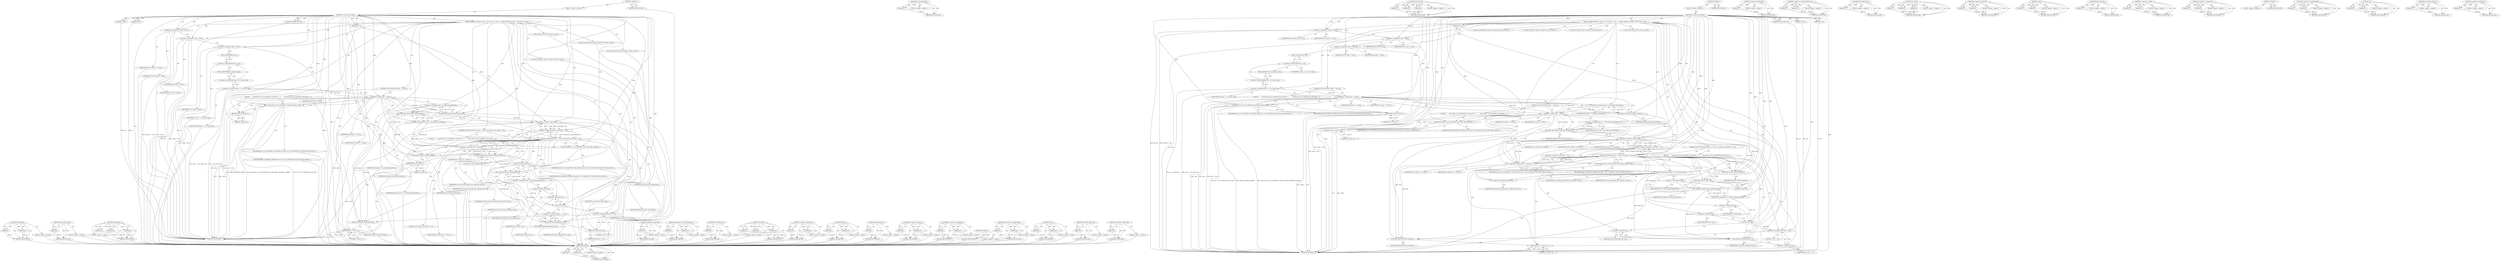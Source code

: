 digraph "&lt;operator&gt;.indirection" {
vulnerable_193 [label=<(METHOD,BN_bn2bin)>];
vulnerable_194 [label=<(PARAM,p1)>];
vulnerable_195 [label=<(PARAM,p2)>];
vulnerable_196 [label=<(BLOCK,&lt;empty&gt;,&lt;empty&gt;)>];
vulnerable_197 [label=<(METHOD_RETURN,ANY)>];
vulnerable_147 [label=<(METHOD,ssl_generate_pkey)>];
vulnerable_148 [label=<(PARAM,p1)>];
vulnerable_149 [label=<(BLOCK,&lt;empty&gt;,&lt;empty&gt;)>];
vulnerable_150 [label=<(METHOD_RETURN,ANY)>];
vulnerable_170 [label=<(METHOD,DH_get0_key)>];
vulnerable_171 [label=<(PARAM,p1)>];
vulnerable_172 [label=<(PARAM,p2)>];
vulnerable_173 [label=<(PARAM,p3)>];
vulnerable_174 [label=<(BLOCK,&lt;empty&gt;,&lt;empty&gt;)>];
vulnerable_175 [label=<(METHOD_RETURN,ANY)>];
vulnerable_6 [label=<(METHOD,&lt;global&gt;)<SUB>1</SUB>>];
vulnerable_7 [label=<(BLOCK,&lt;empty&gt;,&lt;empty&gt;)<SUB>1</SUB>>];
vulnerable_8 [label=<(METHOD,tls_construct_cke_dhe)<SUB>1</SUB>>];
vulnerable_9 [label=<(PARAM,SSL *s)<SUB>1</SUB>>];
vulnerable_10 [label=<(PARAM,unsigned char **p)<SUB>1</SUB>>];
vulnerable_11 [label=<(PARAM,int *len)<SUB>1</SUB>>];
vulnerable_12 [label=<(PARAM,int *al)<SUB>1</SUB>>];
vulnerable_13 [label=<(BLOCK,{
#ifndef OPENSSL_NO_DH
    DH *dh_clnt = NULL;...,{
#ifndef OPENSSL_NO_DH
    DH *dh_clnt = NULL;...)<SUB>2</SUB>>];
vulnerable_14 [label="<(LOCAL,DH* dh_clnt: DH*)<SUB>4</SUB>>"];
vulnerable_15 [label=<(&lt;operator&gt;.assignment,*dh_clnt = NULL)<SUB>4</SUB>>];
vulnerable_16 [label=<(IDENTIFIER,dh_clnt,*dh_clnt = NULL)<SUB>4</SUB>>];
vulnerable_17 [label=<(IDENTIFIER,NULL,*dh_clnt = NULL)<SUB>4</SUB>>];
vulnerable_18 [label="<(LOCAL,const BIGNUM* pub_key: BIGNUM*)<SUB>5</SUB>>"];
vulnerable_19 [label="<(LOCAL,EVP_PKEY* ckey: EVP_PKEY*)<SUB>6</SUB>>"];
vulnerable_20 [label="<(LOCAL,EVP_PKEY* skey: EVP_PKEY*)<SUB>6</SUB>>"];
vulnerable_21 [label=<(&lt;operator&gt;.assignment,*ckey = NULL)<SUB>6</SUB>>];
vulnerable_22 [label=<(IDENTIFIER,ckey,*ckey = NULL)<SUB>6</SUB>>];
vulnerable_23 [label=<(IDENTIFIER,NULL,*ckey = NULL)<SUB>6</SUB>>];
vulnerable_24 [label=<(&lt;operator&gt;.assignment,*skey = NULL)<SUB>6</SUB>>];
vulnerable_25 [label=<(IDENTIFIER,skey,*skey = NULL)<SUB>6</SUB>>];
vulnerable_26 [label=<(IDENTIFIER,NULL,*skey = NULL)<SUB>6</SUB>>];
vulnerable_27 [label=<(&lt;operator&gt;.assignment,skey = s-&gt;s3-&gt;peer_tmp)<SUB>8</SUB>>];
vulnerable_28 [label=<(IDENTIFIER,skey,skey = s-&gt;s3-&gt;peer_tmp)<SUB>8</SUB>>];
vulnerable_29 [label=<(&lt;operator&gt;.indirectFieldAccess,s-&gt;s3-&gt;peer_tmp)<SUB>8</SUB>>];
vulnerable_30 [label=<(&lt;operator&gt;.indirectFieldAccess,s-&gt;s3)<SUB>8</SUB>>];
vulnerable_31 [label=<(IDENTIFIER,s,skey = s-&gt;s3-&gt;peer_tmp)<SUB>8</SUB>>];
vulnerable_32 [label=<(FIELD_IDENTIFIER,s3,s3)<SUB>8</SUB>>];
vulnerable_33 [label=<(FIELD_IDENTIFIER,peer_tmp,peer_tmp)<SUB>8</SUB>>];
vulnerable_34 [label=<(CONTROL_STRUCTURE,IF,if (skey == NULL))<SUB>9</SUB>>];
vulnerable_35 [label=<(&lt;operator&gt;.equals,skey == NULL)<SUB>9</SUB>>];
vulnerable_36 [label=<(IDENTIFIER,skey,skey == NULL)<SUB>9</SUB>>];
vulnerable_37 [label=<(IDENTIFIER,NULL,skey == NULL)<SUB>9</SUB>>];
vulnerable_38 [label=<(BLOCK,{
        SSLerr(SSL_F_TLS_CONSTRUCT_CKE_DHE, E...,{
        SSLerr(SSL_F_TLS_CONSTRUCT_CKE_DHE, E...)<SUB>9</SUB>>];
vulnerable_39 [label=<(SSLerr,SSLerr(SSL_F_TLS_CONSTRUCT_CKE_DHE, ERR_R_INTER...)<SUB>10</SUB>>];
vulnerable_40 [label=<(IDENTIFIER,SSL_F_TLS_CONSTRUCT_CKE_DHE,SSLerr(SSL_F_TLS_CONSTRUCT_CKE_DHE, ERR_R_INTER...)<SUB>10</SUB>>];
vulnerable_41 [label=<(IDENTIFIER,ERR_R_INTERNAL_ERROR,SSLerr(SSL_F_TLS_CONSTRUCT_CKE_DHE, ERR_R_INTER...)<SUB>10</SUB>>];
vulnerable_42 [label=<(RETURN,return 0;,return 0;)<SUB>11</SUB>>];
vulnerable_43 [label=<(LITERAL,0,return 0;)<SUB>11</SUB>>];
vulnerable_44 [label=<(&lt;operator&gt;.assignment,ckey = ssl_generate_pkey(skey))<SUB>13</SUB>>];
vulnerable_45 [label=<(IDENTIFIER,ckey,ckey = ssl_generate_pkey(skey))<SUB>13</SUB>>];
vulnerable_46 [label=<(ssl_generate_pkey,ssl_generate_pkey(skey))<SUB>13</SUB>>];
vulnerable_47 [label=<(IDENTIFIER,skey,ssl_generate_pkey(skey))<SUB>13</SUB>>];
vulnerable_48 [label=<(&lt;operator&gt;.assignment,dh_clnt = EVP_PKEY_get0_DH(ckey))<SUB>14</SUB>>];
vulnerable_49 [label=<(IDENTIFIER,dh_clnt,dh_clnt = EVP_PKEY_get0_DH(ckey))<SUB>14</SUB>>];
vulnerable_50 [label=<(EVP_PKEY_get0_DH,EVP_PKEY_get0_DH(ckey))<SUB>14</SUB>>];
vulnerable_51 [label=<(IDENTIFIER,ckey,EVP_PKEY_get0_DH(ckey))<SUB>14</SUB>>];
vulnerable_52 [label=<(CONTROL_STRUCTURE,IF,if (dh_clnt == NULL || ssl_derive(s, ckey, skey) == 0))<SUB>16</SUB>>];
vulnerable_53 [label=<(&lt;operator&gt;.logicalOr,dh_clnt == NULL || ssl_derive(s, ckey, skey) == 0)<SUB>16</SUB>>];
vulnerable_54 [label=<(&lt;operator&gt;.equals,dh_clnt == NULL)<SUB>16</SUB>>];
vulnerable_55 [label=<(IDENTIFIER,dh_clnt,dh_clnt == NULL)<SUB>16</SUB>>];
vulnerable_56 [label=<(IDENTIFIER,NULL,dh_clnt == NULL)<SUB>16</SUB>>];
vulnerable_57 [label=<(&lt;operator&gt;.equals,ssl_derive(s, ckey, skey) == 0)<SUB>16</SUB>>];
vulnerable_58 [label=<(ssl_derive,ssl_derive(s, ckey, skey))<SUB>16</SUB>>];
vulnerable_59 [label=<(IDENTIFIER,s,ssl_derive(s, ckey, skey))<SUB>16</SUB>>];
vulnerable_60 [label=<(IDENTIFIER,ckey,ssl_derive(s, ckey, skey))<SUB>16</SUB>>];
vulnerable_61 [label=<(IDENTIFIER,skey,ssl_derive(s, ckey, skey))<SUB>16</SUB>>];
vulnerable_62 [label=<(LITERAL,0,ssl_derive(s, ckey, skey) == 0)<SUB>16</SUB>>];
vulnerable_63 [label=<(BLOCK,{
        SSLerr(SSL_F_TLS_CONSTRUCT_CKE_DHE, E...,{
        SSLerr(SSL_F_TLS_CONSTRUCT_CKE_DHE, E...)<SUB>16</SUB>>];
vulnerable_64 [label=<(SSLerr,SSLerr(SSL_F_TLS_CONSTRUCT_CKE_DHE, ERR_R_INTER...)<SUB>17</SUB>>];
vulnerable_65 [label=<(IDENTIFIER,SSL_F_TLS_CONSTRUCT_CKE_DHE,SSLerr(SSL_F_TLS_CONSTRUCT_CKE_DHE, ERR_R_INTER...)<SUB>17</SUB>>];
vulnerable_66 [label=<(IDENTIFIER,ERR_R_INTERNAL_ERROR,SSLerr(SSL_F_TLS_CONSTRUCT_CKE_DHE, ERR_R_INTER...)<SUB>17</SUB>>];
vulnerable_67 [label=<(EVP_PKEY_free,EVP_PKEY_free(ckey))<SUB>18</SUB>>];
vulnerable_68 [label=<(IDENTIFIER,ckey,EVP_PKEY_free(ckey))<SUB>18</SUB>>];
vulnerable_69 [label=<(RETURN,return 0;,return 0;)<SUB>19</SUB>>];
vulnerable_70 [label=<(LITERAL,0,return 0;)<SUB>19</SUB>>];
vulnerable_71 [label=<(DH_get0_key,DH_get0_key(dh_clnt, &amp;pub_key, NULL))<SUB>23</SUB>>];
vulnerable_72 [label=<(IDENTIFIER,dh_clnt,DH_get0_key(dh_clnt, &amp;pub_key, NULL))<SUB>23</SUB>>];
vulnerable_73 [label=<(&lt;operator&gt;.addressOf,&amp;pub_key)<SUB>23</SUB>>];
vulnerable_74 [label=<(IDENTIFIER,pub_key,DH_get0_key(dh_clnt, &amp;pub_key, NULL))<SUB>23</SUB>>];
vulnerable_75 [label=<(IDENTIFIER,NULL,DH_get0_key(dh_clnt, &amp;pub_key, NULL))<SUB>23</SUB>>];
vulnerable_76 [label=<(&lt;operator&gt;.assignment,*len = BN_num_bytes(pub_key))<SUB>24</SUB>>];
vulnerable_77 [label=<(&lt;operator&gt;.indirection,*len)<SUB>24</SUB>>];
vulnerable_78 [label=<(IDENTIFIER,len,*len = BN_num_bytes(pub_key))<SUB>24</SUB>>];
vulnerable_79 [label=<(BN_num_bytes,BN_num_bytes(pub_key))<SUB>24</SUB>>];
vulnerable_80 [label=<(IDENTIFIER,pub_key,BN_num_bytes(pub_key))<SUB>24</SUB>>];
vulnerable_81 [label=<(s2n,s2n(*len, *p))<SUB>25</SUB>>];
vulnerable_82 [label=<(&lt;operator&gt;.indirection,*len)<SUB>25</SUB>>];
vulnerable_83 [label=<(IDENTIFIER,len,s2n(*len, *p))<SUB>25</SUB>>];
vulnerable_84 [label=<(&lt;operator&gt;.indirection,*p)<SUB>25</SUB>>];
vulnerable_85 [label=<(IDENTIFIER,p,s2n(*len, *p))<SUB>25</SUB>>];
vulnerable_86 [label=<(BN_bn2bin,BN_bn2bin(pub_key, *p))<SUB>26</SUB>>];
vulnerable_87 [label=<(IDENTIFIER,pub_key,BN_bn2bin(pub_key, *p))<SUB>26</SUB>>];
vulnerable_88 [label=<(&lt;operator&gt;.indirection,*p)<SUB>26</SUB>>];
vulnerable_89 [label=<(IDENTIFIER,p,BN_bn2bin(pub_key, *p))<SUB>26</SUB>>];
vulnerable_90 [label=<(&lt;operator&gt;.assignmentPlus,*len += 2)<SUB>27</SUB>>];
vulnerable_91 [label=<(&lt;operator&gt;.indirection,*len)<SUB>27</SUB>>];
vulnerable_92 [label=<(IDENTIFIER,len,*len += 2)<SUB>27</SUB>>];
vulnerable_93 [label=<(LITERAL,2,*len += 2)<SUB>27</SUB>>];
vulnerable_94 [label=<(EVP_PKEY_free,EVP_PKEY_free(ckey))<SUB>28</SUB>>];
vulnerable_95 [label=<(IDENTIFIER,ckey,EVP_PKEY_free(ckey))<SUB>28</SUB>>];
vulnerable_96 [label=<(RETURN,return 1;,return 1;)<SUB>30</SUB>>];
vulnerable_97 [label=<(LITERAL,1,return 1;)<SUB>30</SUB>>];
vulnerable_98 [label=<(METHOD_RETURN,int)<SUB>1</SUB>>];
vulnerable_100 [label=<(METHOD_RETURN,ANY)<SUB>1</SUB>>];
vulnerable_176 [label=<(METHOD,&lt;operator&gt;.addressOf)>];
vulnerable_177 [label=<(PARAM,p1)>];
vulnerable_178 [label=<(BLOCK,&lt;empty&gt;,&lt;empty&gt;)>];
vulnerable_179 [label=<(METHOD_RETURN,ANY)>];
vulnerable_132 [label=<(METHOD,&lt;operator&gt;.indirectFieldAccess)>];
vulnerable_133 [label=<(PARAM,p1)>];
vulnerable_134 [label=<(PARAM,p2)>];
vulnerable_135 [label=<(BLOCK,&lt;empty&gt;,&lt;empty&gt;)>];
vulnerable_136 [label=<(METHOD_RETURN,ANY)>];
vulnerable_166 [label=<(METHOD,EVP_PKEY_free)>];
vulnerable_167 [label=<(PARAM,p1)>];
vulnerable_168 [label=<(BLOCK,&lt;empty&gt;,&lt;empty&gt;)>];
vulnerable_169 [label=<(METHOD_RETURN,ANY)>];
vulnerable_160 [label=<(METHOD,ssl_derive)>];
vulnerable_161 [label=<(PARAM,p1)>];
vulnerable_162 [label=<(PARAM,p2)>];
vulnerable_163 [label=<(PARAM,p3)>];
vulnerable_164 [label=<(BLOCK,&lt;empty&gt;,&lt;empty&gt;)>];
vulnerable_165 [label=<(METHOD_RETURN,ANY)>];
vulnerable_155 [label=<(METHOD,&lt;operator&gt;.logicalOr)>];
vulnerable_156 [label=<(PARAM,p1)>];
vulnerable_157 [label=<(PARAM,p2)>];
vulnerable_158 [label=<(BLOCK,&lt;empty&gt;,&lt;empty&gt;)>];
vulnerable_159 [label=<(METHOD_RETURN,ANY)>];
vulnerable_142 [label=<(METHOD,SSLerr)>];
vulnerable_143 [label=<(PARAM,p1)>];
vulnerable_144 [label=<(PARAM,p2)>];
vulnerable_145 [label=<(BLOCK,&lt;empty&gt;,&lt;empty&gt;)>];
vulnerable_146 [label=<(METHOD_RETURN,ANY)>];
vulnerable_184 [label=<(METHOD,BN_num_bytes)>];
vulnerable_185 [label=<(PARAM,p1)>];
vulnerable_186 [label=<(BLOCK,&lt;empty&gt;,&lt;empty&gt;)>];
vulnerable_187 [label=<(METHOD_RETURN,ANY)>];
vulnerable_137 [label=<(METHOD,&lt;operator&gt;.equals)>];
vulnerable_138 [label=<(PARAM,p1)>];
vulnerable_139 [label=<(PARAM,p2)>];
vulnerable_140 [label=<(BLOCK,&lt;empty&gt;,&lt;empty&gt;)>];
vulnerable_141 [label=<(METHOD_RETURN,ANY)>];
vulnerable_127 [label=<(METHOD,&lt;operator&gt;.assignment)>];
vulnerable_128 [label=<(PARAM,p1)>];
vulnerable_129 [label=<(PARAM,p2)>];
vulnerable_130 [label=<(BLOCK,&lt;empty&gt;,&lt;empty&gt;)>];
vulnerable_131 [label=<(METHOD_RETURN,ANY)>];
vulnerable_121 [label=<(METHOD,&lt;global&gt;)<SUB>1</SUB>>];
vulnerable_122 [label=<(BLOCK,&lt;empty&gt;,&lt;empty&gt;)>];
vulnerable_123 [label=<(METHOD_RETURN,ANY)>];
vulnerable_198 [label=<(METHOD,&lt;operator&gt;.assignmentPlus)>];
vulnerable_199 [label=<(PARAM,p1)>];
vulnerable_200 [label=<(PARAM,p2)>];
vulnerable_201 [label=<(BLOCK,&lt;empty&gt;,&lt;empty&gt;)>];
vulnerable_202 [label=<(METHOD_RETURN,ANY)>];
vulnerable_188 [label=<(METHOD,s2n)>];
vulnerable_189 [label=<(PARAM,p1)>];
vulnerable_190 [label=<(PARAM,p2)>];
vulnerable_191 [label=<(BLOCK,&lt;empty&gt;,&lt;empty&gt;)>];
vulnerable_192 [label=<(METHOD_RETURN,ANY)>];
vulnerable_151 [label=<(METHOD,EVP_PKEY_get0_DH)>];
vulnerable_152 [label=<(PARAM,p1)>];
vulnerable_153 [label=<(BLOCK,&lt;empty&gt;,&lt;empty&gt;)>];
vulnerable_154 [label=<(METHOD_RETURN,ANY)>];
vulnerable_180 [label=<(METHOD,&lt;operator&gt;.indirection)>];
vulnerable_181 [label=<(PARAM,p1)>];
vulnerable_182 [label=<(BLOCK,&lt;empty&gt;,&lt;empty&gt;)>];
vulnerable_183 [label=<(METHOD_RETURN,ANY)>];
fixed_203 [label=<(METHOD,BN_bn2bin)>];
fixed_204 [label=<(PARAM,p1)>];
fixed_205 [label=<(PARAM,p2)>];
fixed_206 [label=<(BLOCK,&lt;empty&gt;,&lt;empty&gt;)>];
fixed_207 [label=<(METHOD_RETURN,ANY)>];
fixed_157 [label=<(METHOD,ssl_generate_pkey)>];
fixed_158 [label=<(PARAM,p1)>];
fixed_159 [label=<(BLOCK,&lt;empty&gt;,&lt;empty&gt;)>];
fixed_160 [label=<(METHOD_RETURN,ANY)>];
fixed_180 [label=<(METHOD,DH_get0_key)>];
fixed_181 [label=<(PARAM,p1)>];
fixed_182 [label=<(PARAM,p2)>];
fixed_183 [label=<(PARAM,p3)>];
fixed_184 [label=<(BLOCK,&lt;empty&gt;,&lt;empty&gt;)>];
fixed_185 [label=<(METHOD_RETURN,ANY)>];
fixed_6 [label=<(METHOD,&lt;global&gt;)<SUB>1</SUB>>];
fixed_7 [label=<(BLOCK,&lt;empty&gt;,&lt;empty&gt;)<SUB>1</SUB>>];
fixed_8 [label=<(METHOD,tls_construct_cke_dhe)<SUB>1</SUB>>];
fixed_9 [label=<(PARAM,SSL *s)<SUB>1</SUB>>];
fixed_10 [label=<(PARAM,unsigned char **p)<SUB>1</SUB>>];
fixed_11 [label=<(PARAM,int *len)<SUB>1</SUB>>];
fixed_12 [label=<(PARAM,int *al)<SUB>1</SUB>>];
fixed_13 [label=<(BLOCK,{
#ifndef OPENSSL_NO_DH
    DH *dh_clnt = NULL;...,{
#ifndef OPENSSL_NO_DH
    DH *dh_clnt = NULL;...)<SUB>2</SUB>>];
fixed_14 [label="<(LOCAL,DH* dh_clnt: DH*)<SUB>4</SUB>>"];
fixed_15 [label=<(&lt;operator&gt;.assignment,*dh_clnt = NULL)<SUB>4</SUB>>];
fixed_16 [label=<(IDENTIFIER,dh_clnt,*dh_clnt = NULL)<SUB>4</SUB>>];
fixed_17 [label=<(IDENTIFIER,NULL,*dh_clnt = NULL)<SUB>4</SUB>>];
fixed_18 [label="<(LOCAL,const BIGNUM* pub_key: BIGNUM*)<SUB>5</SUB>>"];
fixed_19 [label="<(LOCAL,EVP_PKEY* ckey: EVP_PKEY*)<SUB>6</SUB>>"];
fixed_20 [label="<(LOCAL,EVP_PKEY* skey: EVP_PKEY*)<SUB>6</SUB>>"];
fixed_21 [label=<(&lt;operator&gt;.assignment,*ckey = NULL)<SUB>6</SUB>>];
fixed_22 [label=<(IDENTIFIER,ckey,*ckey = NULL)<SUB>6</SUB>>];
fixed_23 [label=<(IDENTIFIER,NULL,*ckey = NULL)<SUB>6</SUB>>];
fixed_24 [label=<(&lt;operator&gt;.assignment,*skey = NULL)<SUB>6</SUB>>];
fixed_25 [label=<(IDENTIFIER,skey,*skey = NULL)<SUB>6</SUB>>];
fixed_26 [label=<(IDENTIFIER,NULL,*skey = NULL)<SUB>6</SUB>>];
fixed_27 [label=<(&lt;operator&gt;.assignment,skey = s-&gt;s3-&gt;peer_tmp)<SUB>8</SUB>>];
fixed_28 [label=<(IDENTIFIER,skey,skey = s-&gt;s3-&gt;peer_tmp)<SUB>8</SUB>>];
fixed_29 [label=<(&lt;operator&gt;.indirectFieldAccess,s-&gt;s3-&gt;peer_tmp)<SUB>8</SUB>>];
fixed_30 [label=<(&lt;operator&gt;.indirectFieldAccess,s-&gt;s3)<SUB>8</SUB>>];
fixed_31 [label=<(IDENTIFIER,s,skey = s-&gt;s3-&gt;peer_tmp)<SUB>8</SUB>>];
fixed_32 [label=<(FIELD_IDENTIFIER,s3,s3)<SUB>8</SUB>>];
fixed_33 [label=<(FIELD_IDENTIFIER,peer_tmp,peer_tmp)<SUB>8</SUB>>];
fixed_34 [label=<(CONTROL_STRUCTURE,IF,if (skey == NULL))<SUB>9</SUB>>];
fixed_35 [label=<(&lt;operator&gt;.equals,skey == NULL)<SUB>9</SUB>>];
fixed_36 [label=<(IDENTIFIER,skey,skey == NULL)<SUB>9</SUB>>];
fixed_37 [label=<(IDENTIFIER,NULL,skey == NULL)<SUB>9</SUB>>];
fixed_38 [label=<(BLOCK,{
        SSLerr(SSL_F_TLS_CONSTRUCT_CKE_DHE, E...,{
        SSLerr(SSL_F_TLS_CONSTRUCT_CKE_DHE, E...)<SUB>9</SUB>>];
fixed_39 [label=<(SSLerr,SSLerr(SSL_F_TLS_CONSTRUCT_CKE_DHE, ERR_R_INTER...)<SUB>10</SUB>>];
fixed_40 [label=<(IDENTIFIER,SSL_F_TLS_CONSTRUCT_CKE_DHE,SSLerr(SSL_F_TLS_CONSTRUCT_CKE_DHE, ERR_R_INTER...)<SUB>10</SUB>>];
fixed_41 [label=<(IDENTIFIER,ERR_R_INTERNAL_ERROR,SSLerr(SSL_F_TLS_CONSTRUCT_CKE_DHE, ERR_R_INTER...)<SUB>10</SUB>>];
fixed_42 [label=<(RETURN,return 0;,return 0;)<SUB>11</SUB>>];
fixed_43 [label=<(LITERAL,0,return 0;)<SUB>11</SUB>>];
fixed_44 [label=<(&lt;operator&gt;.assignment,ckey = ssl_generate_pkey(skey))<SUB>13</SUB>>];
fixed_45 [label=<(IDENTIFIER,ckey,ckey = ssl_generate_pkey(skey))<SUB>13</SUB>>];
fixed_46 [label=<(ssl_generate_pkey,ssl_generate_pkey(skey))<SUB>13</SUB>>];
fixed_47 [label=<(IDENTIFIER,skey,ssl_generate_pkey(skey))<SUB>13</SUB>>];
fixed_48 [label=<(CONTROL_STRUCTURE,IF,if (ckey == NULL))<SUB>14</SUB>>];
fixed_49 [label=<(&lt;operator&gt;.equals,ckey == NULL)<SUB>14</SUB>>];
fixed_50 [label=<(IDENTIFIER,ckey,ckey == NULL)<SUB>14</SUB>>];
fixed_51 [label=<(IDENTIFIER,NULL,ckey == NULL)<SUB>14</SUB>>];
fixed_52 [label=<(BLOCK,{
        SSLerr(SSL_F_TLS_CONSTRUCT_CKE_DHE, E...,{
        SSLerr(SSL_F_TLS_CONSTRUCT_CKE_DHE, E...)<SUB>14</SUB>>];
fixed_53 [label=<(SSLerr,SSLerr(SSL_F_TLS_CONSTRUCT_CKE_DHE, ERR_R_INTER...)<SUB>15</SUB>>];
fixed_54 [label=<(IDENTIFIER,SSL_F_TLS_CONSTRUCT_CKE_DHE,SSLerr(SSL_F_TLS_CONSTRUCT_CKE_DHE, ERR_R_INTER...)<SUB>15</SUB>>];
fixed_55 [label=<(IDENTIFIER,ERR_R_INTERNAL_ERROR,SSLerr(SSL_F_TLS_CONSTRUCT_CKE_DHE, ERR_R_INTER...)<SUB>15</SUB>>];
fixed_56 [label=<(RETURN,return 0;,return 0;)<SUB>16</SUB>>];
fixed_57 [label=<(LITERAL,0,return 0;)<SUB>16</SUB>>];
fixed_58 [label=<(&lt;operator&gt;.assignment,dh_clnt = EVP_PKEY_get0_DH(ckey))<SUB>19</SUB>>];
fixed_59 [label=<(IDENTIFIER,dh_clnt,dh_clnt = EVP_PKEY_get0_DH(ckey))<SUB>19</SUB>>];
fixed_60 [label=<(EVP_PKEY_get0_DH,EVP_PKEY_get0_DH(ckey))<SUB>19</SUB>>];
fixed_61 [label=<(IDENTIFIER,ckey,EVP_PKEY_get0_DH(ckey))<SUB>19</SUB>>];
fixed_62 [label=<(CONTROL_STRUCTURE,IF,if (dh_clnt == NULL || ssl_derive(s, ckey, skey) == 0))<SUB>21</SUB>>];
fixed_63 [label=<(&lt;operator&gt;.logicalOr,dh_clnt == NULL || ssl_derive(s, ckey, skey) == 0)<SUB>21</SUB>>];
fixed_64 [label=<(&lt;operator&gt;.equals,dh_clnt == NULL)<SUB>21</SUB>>];
fixed_65 [label=<(IDENTIFIER,dh_clnt,dh_clnt == NULL)<SUB>21</SUB>>];
fixed_66 [label=<(IDENTIFIER,NULL,dh_clnt == NULL)<SUB>21</SUB>>];
fixed_67 [label=<(&lt;operator&gt;.equals,ssl_derive(s, ckey, skey) == 0)<SUB>21</SUB>>];
fixed_68 [label=<(ssl_derive,ssl_derive(s, ckey, skey))<SUB>21</SUB>>];
fixed_69 [label=<(IDENTIFIER,s,ssl_derive(s, ckey, skey))<SUB>21</SUB>>];
fixed_70 [label=<(IDENTIFIER,ckey,ssl_derive(s, ckey, skey))<SUB>21</SUB>>];
fixed_71 [label=<(IDENTIFIER,skey,ssl_derive(s, ckey, skey))<SUB>21</SUB>>];
fixed_72 [label=<(LITERAL,0,ssl_derive(s, ckey, skey) == 0)<SUB>21</SUB>>];
fixed_73 [label=<(BLOCK,{
        SSLerr(SSL_F_TLS_CONSTRUCT_CKE_DHE, E...,{
        SSLerr(SSL_F_TLS_CONSTRUCT_CKE_DHE, E...)<SUB>21</SUB>>];
fixed_74 [label=<(SSLerr,SSLerr(SSL_F_TLS_CONSTRUCT_CKE_DHE, ERR_R_INTER...)<SUB>22</SUB>>];
fixed_75 [label=<(IDENTIFIER,SSL_F_TLS_CONSTRUCT_CKE_DHE,SSLerr(SSL_F_TLS_CONSTRUCT_CKE_DHE, ERR_R_INTER...)<SUB>22</SUB>>];
fixed_76 [label=<(IDENTIFIER,ERR_R_INTERNAL_ERROR,SSLerr(SSL_F_TLS_CONSTRUCT_CKE_DHE, ERR_R_INTER...)<SUB>22</SUB>>];
fixed_77 [label=<(EVP_PKEY_free,EVP_PKEY_free(ckey))<SUB>23</SUB>>];
fixed_78 [label=<(IDENTIFIER,ckey,EVP_PKEY_free(ckey))<SUB>23</SUB>>];
fixed_79 [label=<(RETURN,return 0;,return 0;)<SUB>24</SUB>>];
fixed_80 [label=<(LITERAL,0,return 0;)<SUB>24</SUB>>];
fixed_81 [label=<(DH_get0_key,DH_get0_key(dh_clnt, &amp;pub_key, NULL))<SUB>28</SUB>>];
fixed_82 [label=<(IDENTIFIER,dh_clnt,DH_get0_key(dh_clnt, &amp;pub_key, NULL))<SUB>28</SUB>>];
fixed_83 [label=<(&lt;operator&gt;.addressOf,&amp;pub_key)<SUB>28</SUB>>];
fixed_84 [label=<(IDENTIFIER,pub_key,DH_get0_key(dh_clnt, &amp;pub_key, NULL))<SUB>28</SUB>>];
fixed_85 [label=<(IDENTIFIER,NULL,DH_get0_key(dh_clnt, &amp;pub_key, NULL))<SUB>28</SUB>>];
fixed_86 [label=<(&lt;operator&gt;.assignment,*len = BN_num_bytes(pub_key))<SUB>29</SUB>>];
fixed_87 [label=<(&lt;operator&gt;.indirection,*len)<SUB>29</SUB>>];
fixed_88 [label=<(IDENTIFIER,len,*len = BN_num_bytes(pub_key))<SUB>29</SUB>>];
fixed_89 [label=<(BN_num_bytes,BN_num_bytes(pub_key))<SUB>29</SUB>>];
fixed_90 [label=<(IDENTIFIER,pub_key,BN_num_bytes(pub_key))<SUB>29</SUB>>];
fixed_91 [label=<(s2n,s2n(*len, *p))<SUB>30</SUB>>];
fixed_92 [label=<(&lt;operator&gt;.indirection,*len)<SUB>30</SUB>>];
fixed_93 [label=<(IDENTIFIER,len,s2n(*len, *p))<SUB>30</SUB>>];
fixed_94 [label=<(&lt;operator&gt;.indirection,*p)<SUB>30</SUB>>];
fixed_95 [label=<(IDENTIFIER,p,s2n(*len, *p))<SUB>30</SUB>>];
fixed_96 [label=<(BN_bn2bin,BN_bn2bin(pub_key, *p))<SUB>31</SUB>>];
fixed_97 [label=<(IDENTIFIER,pub_key,BN_bn2bin(pub_key, *p))<SUB>31</SUB>>];
fixed_98 [label=<(&lt;operator&gt;.indirection,*p)<SUB>31</SUB>>];
fixed_99 [label=<(IDENTIFIER,p,BN_bn2bin(pub_key, *p))<SUB>31</SUB>>];
fixed_100 [label=<(&lt;operator&gt;.assignmentPlus,*len += 2)<SUB>32</SUB>>];
fixed_101 [label=<(&lt;operator&gt;.indirection,*len)<SUB>32</SUB>>];
fixed_102 [label=<(IDENTIFIER,len,*len += 2)<SUB>32</SUB>>];
fixed_103 [label=<(LITERAL,2,*len += 2)<SUB>32</SUB>>];
fixed_104 [label=<(EVP_PKEY_free,EVP_PKEY_free(ckey))<SUB>33</SUB>>];
fixed_105 [label=<(IDENTIFIER,ckey,EVP_PKEY_free(ckey))<SUB>33</SUB>>];
fixed_106 [label=<(RETURN,return 1;,return 1;)<SUB>35</SUB>>];
fixed_107 [label=<(LITERAL,1,return 1;)<SUB>35</SUB>>];
fixed_108 [label=<(METHOD_RETURN,int)<SUB>1</SUB>>];
fixed_110 [label=<(METHOD_RETURN,ANY)<SUB>1</SUB>>];
fixed_186 [label=<(METHOD,&lt;operator&gt;.addressOf)>];
fixed_187 [label=<(PARAM,p1)>];
fixed_188 [label=<(BLOCK,&lt;empty&gt;,&lt;empty&gt;)>];
fixed_189 [label=<(METHOD_RETURN,ANY)>];
fixed_142 [label=<(METHOD,&lt;operator&gt;.indirectFieldAccess)>];
fixed_143 [label=<(PARAM,p1)>];
fixed_144 [label=<(PARAM,p2)>];
fixed_145 [label=<(BLOCK,&lt;empty&gt;,&lt;empty&gt;)>];
fixed_146 [label=<(METHOD_RETURN,ANY)>];
fixed_176 [label=<(METHOD,EVP_PKEY_free)>];
fixed_177 [label=<(PARAM,p1)>];
fixed_178 [label=<(BLOCK,&lt;empty&gt;,&lt;empty&gt;)>];
fixed_179 [label=<(METHOD_RETURN,ANY)>];
fixed_170 [label=<(METHOD,ssl_derive)>];
fixed_171 [label=<(PARAM,p1)>];
fixed_172 [label=<(PARAM,p2)>];
fixed_173 [label=<(PARAM,p3)>];
fixed_174 [label=<(BLOCK,&lt;empty&gt;,&lt;empty&gt;)>];
fixed_175 [label=<(METHOD_RETURN,ANY)>];
fixed_165 [label=<(METHOD,&lt;operator&gt;.logicalOr)>];
fixed_166 [label=<(PARAM,p1)>];
fixed_167 [label=<(PARAM,p2)>];
fixed_168 [label=<(BLOCK,&lt;empty&gt;,&lt;empty&gt;)>];
fixed_169 [label=<(METHOD_RETURN,ANY)>];
fixed_152 [label=<(METHOD,SSLerr)>];
fixed_153 [label=<(PARAM,p1)>];
fixed_154 [label=<(PARAM,p2)>];
fixed_155 [label=<(BLOCK,&lt;empty&gt;,&lt;empty&gt;)>];
fixed_156 [label=<(METHOD_RETURN,ANY)>];
fixed_194 [label=<(METHOD,BN_num_bytes)>];
fixed_195 [label=<(PARAM,p1)>];
fixed_196 [label=<(BLOCK,&lt;empty&gt;,&lt;empty&gt;)>];
fixed_197 [label=<(METHOD_RETURN,ANY)>];
fixed_147 [label=<(METHOD,&lt;operator&gt;.equals)>];
fixed_148 [label=<(PARAM,p1)>];
fixed_149 [label=<(PARAM,p2)>];
fixed_150 [label=<(BLOCK,&lt;empty&gt;,&lt;empty&gt;)>];
fixed_151 [label=<(METHOD_RETURN,ANY)>];
fixed_137 [label=<(METHOD,&lt;operator&gt;.assignment)>];
fixed_138 [label=<(PARAM,p1)>];
fixed_139 [label=<(PARAM,p2)>];
fixed_140 [label=<(BLOCK,&lt;empty&gt;,&lt;empty&gt;)>];
fixed_141 [label=<(METHOD_RETURN,ANY)>];
fixed_131 [label=<(METHOD,&lt;global&gt;)<SUB>1</SUB>>];
fixed_132 [label=<(BLOCK,&lt;empty&gt;,&lt;empty&gt;)>];
fixed_133 [label=<(METHOD_RETURN,ANY)>];
fixed_208 [label=<(METHOD,&lt;operator&gt;.assignmentPlus)>];
fixed_209 [label=<(PARAM,p1)>];
fixed_210 [label=<(PARAM,p2)>];
fixed_211 [label=<(BLOCK,&lt;empty&gt;,&lt;empty&gt;)>];
fixed_212 [label=<(METHOD_RETURN,ANY)>];
fixed_198 [label=<(METHOD,s2n)>];
fixed_199 [label=<(PARAM,p1)>];
fixed_200 [label=<(PARAM,p2)>];
fixed_201 [label=<(BLOCK,&lt;empty&gt;,&lt;empty&gt;)>];
fixed_202 [label=<(METHOD_RETURN,ANY)>];
fixed_161 [label=<(METHOD,EVP_PKEY_get0_DH)>];
fixed_162 [label=<(PARAM,p1)>];
fixed_163 [label=<(BLOCK,&lt;empty&gt;,&lt;empty&gt;)>];
fixed_164 [label=<(METHOD_RETURN,ANY)>];
fixed_190 [label=<(METHOD,&lt;operator&gt;.indirection)>];
fixed_191 [label=<(PARAM,p1)>];
fixed_192 [label=<(BLOCK,&lt;empty&gt;,&lt;empty&gt;)>];
fixed_193 [label=<(METHOD_RETURN,ANY)>];
vulnerable_193 -> vulnerable_194  [key=0, label="AST: "];
vulnerable_193 -> vulnerable_194  [key=1, label="DDG: "];
vulnerable_193 -> vulnerable_196  [key=0, label="AST: "];
vulnerable_193 -> vulnerable_195  [key=0, label="AST: "];
vulnerable_193 -> vulnerable_195  [key=1, label="DDG: "];
vulnerable_193 -> vulnerable_197  [key=0, label="AST: "];
vulnerable_193 -> vulnerable_197  [key=1, label="CFG: "];
vulnerable_194 -> vulnerable_197  [key=0, label="DDG: p1"];
vulnerable_195 -> vulnerable_197  [key=0, label="DDG: p2"];
vulnerable_196 -> fixed_203  [key=0];
vulnerable_197 -> fixed_203  [key=0];
vulnerable_147 -> vulnerable_148  [key=0, label="AST: "];
vulnerable_147 -> vulnerable_148  [key=1, label="DDG: "];
vulnerable_147 -> vulnerable_149  [key=0, label="AST: "];
vulnerable_147 -> vulnerable_150  [key=0, label="AST: "];
vulnerable_147 -> vulnerable_150  [key=1, label="CFG: "];
vulnerable_148 -> vulnerable_150  [key=0, label="DDG: p1"];
vulnerable_149 -> fixed_203  [key=0];
vulnerable_150 -> fixed_203  [key=0];
vulnerable_170 -> vulnerable_171  [key=0, label="AST: "];
vulnerable_170 -> vulnerable_171  [key=1, label="DDG: "];
vulnerable_170 -> vulnerable_174  [key=0, label="AST: "];
vulnerable_170 -> vulnerable_172  [key=0, label="AST: "];
vulnerable_170 -> vulnerable_172  [key=1, label="DDG: "];
vulnerable_170 -> vulnerable_175  [key=0, label="AST: "];
vulnerable_170 -> vulnerable_175  [key=1, label="CFG: "];
vulnerable_170 -> vulnerable_173  [key=0, label="AST: "];
vulnerable_170 -> vulnerable_173  [key=1, label="DDG: "];
vulnerable_171 -> vulnerable_175  [key=0, label="DDG: p1"];
vulnerable_172 -> vulnerable_175  [key=0, label="DDG: p2"];
vulnerable_173 -> vulnerable_175  [key=0, label="DDG: p3"];
vulnerable_174 -> fixed_203  [key=0];
vulnerable_175 -> fixed_203  [key=0];
vulnerable_6 -> vulnerable_7  [key=0, label="AST: "];
vulnerable_6 -> vulnerable_100  [key=0, label="AST: "];
vulnerable_6 -> vulnerable_100  [key=1, label="CFG: "];
vulnerable_7 -> vulnerable_8  [key=0, label="AST: "];
vulnerable_8 -> vulnerable_9  [key=0, label="AST: "];
vulnerable_8 -> vulnerable_9  [key=1, label="DDG: "];
vulnerable_8 -> vulnerable_10  [key=0, label="AST: "];
vulnerable_8 -> vulnerable_10  [key=1, label="DDG: "];
vulnerable_8 -> vulnerable_11  [key=0, label="AST: "];
vulnerable_8 -> vulnerable_11  [key=1, label="DDG: "];
vulnerable_8 -> vulnerable_12  [key=0, label="AST: "];
vulnerable_8 -> vulnerable_12  [key=1, label="DDG: "];
vulnerable_8 -> vulnerable_13  [key=0, label="AST: "];
vulnerable_8 -> vulnerable_98  [key=0, label="AST: "];
vulnerable_8 -> vulnerable_15  [key=0, label="CFG: "];
vulnerable_8 -> vulnerable_15  [key=1, label="DDG: "];
vulnerable_8 -> vulnerable_21  [key=0, label="DDG: "];
vulnerable_8 -> vulnerable_24  [key=0, label="DDG: "];
vulnerable_8 -> vulnerable_90  [key=0, label="DDG: "];
vulnerable_8 -> vulnerable_96  [key=0, label="DDG: "];
vulnerable_8 -> vulnerable_71  [key=0, label="DDG: "];
vulnerable_8 -> vulnerable_86  [key=0, label="DDG: "];
vulnerable_8 -> vulnerable_94  [key=0, label="DDG: "];
vulnerable_8 -> vulnerable_97  [key=0, label="DDG: "];
vulnerable_8 -> vulnerable_35  [key=0, label="DDG: "];
vulnerable_8 -> vulnerable_42  [key=0, label="DDG: "];
vulnerable_8 -> vulnerable_46  [key=0, label="DDG: "];
vulnerable_8 -> vulnerable_50  [key=0, label="DDG: "];
vulnerable_8 -> vulnerable_69  [key=0, label="DDG: "];
vulnerable_8 -> vulnerable_79  [key=0, label="DDG: "];
vulnerable_8 -> vulnerable_39  [key=0, label="DDG: "];
vulnerable_8 -> vulnerable_43  [key=0, label="DDG: "];
vulnerable_8 -> vulnerable_54  [key=0, label="DDG: "];
vulnerable_8 -> vulnerable_57  [key=0, label="DDG: "];
vulnerable_8 -> vulnerable_64  [key=0, label="DDG: "];
vulnerable_8 -> vulnerable_67  [key=0, label="DDG: "];
vulnerable_8 -> vulnerable_70  [key=0, label="DDG: "];
vulnerable_8 -> vulnerable_58  [key=0, label="DDG: "];
vulnerable_9 -> vulnerable_98  [key=0, label="DDG: s"];
vulnerable_9 -> vulnerable_58  [key=0, label="DDG: s"];
vulnerable_10 -> vulnerable_98  [key=0, label="DDG: p"];
vulnerable_11 -> vulnerable_98  [key=0, label="DDG: len"];
vulnerable_12 -> vulnerable_98  [key=0, label="DDG: al"];
vulnerable_13 -> vulnerable_14  [key=0, label="AST: "];
vulnerable_13 -> vulnerable_15  [key=0, label="AST: "];
vulnerable_13 -> vulnerable_18  [key=0, label="AST: "];
vulnerable_13 -> vulnerable_19  [key=0, label="AST: "];
vulnerable_13 -> vulnerable_20  [key=0, label="AST: "];
vulnerable_13 -> vulnerable_21  [key=0, label="AST: "];
vulnerable_13 -> vulnerable_24  [key=0, label="AST: "];
vulnerable_13 -> vulnerable_27  [key=0, label="AST: "];
vulnerable_13 -> vulnerable_34  [key=0, label="AST: "];
vulnerable_13 -> vulnerable_44  [key=0, label="AST: "];
vulnerable_13 -> vulnerable_48  [key=0, label="AST: "];
vulnerable_13 -> vulnerable_52  [key=0, label="AST: "];
vulnerable_13 -> vulnerable_71  [key=0, label="AST: "];
vulnerable_13 -> vulnerable_76  [key=0, label="AST: "];
vulnerable_13 -> vulnerable_81  [key=0, label="AST: "];
vulnerable_13 -> vulnerable_86  [key=0, label="AST: "];
vulnerable_13 -> vulnerable_90  [key=0, label="AST: "];
vulnerable_13 -> vulnerable_94  [key=0, label="AST: "];
vulnerable_13 -> vulnerable_96  [key=0, label="AST: "];
vulnerable_14 -> fixed_203  [key=0];
vulnerable_15 -> vulnerable_16  [key=0, label="AST: "];
vulnerable_15 -> vulnerable_17  [key=0, label="AST: "];
vulnerable_15 -> vulnerable_21  [key=0, label="CFG: "];
vulnerable_15 -> vulnerable_98  [key=0, label="DDG: dh_clnt"];
vulnerable_15 -> vulnerable_98  [key=1, label="DDG: *dh_clnt = NULL"];
vulnerable_16 -> fixed_203  [key=0];
vulnerable_17 -> fixed_203  [key=0];
vulnerable_18 -> fixed_203  [key=0];
vulnerable_19 -> fixed_203  [key=0];
vulnerable_20 -> fixed_203  [key=0];
vulnerable_21 -> vulnerable_22  [key=0, label="AST: "];
vulnerable_21 -> vulnerable_23  [key=0, label="AST: "];
vulnerable_21 -> vulnerable_24  [key=0, label="CFG: "];
vulnerable_21 -> vulnerable_98  [key=0, label="DDG: ckey"];
vulnerable_21 -> vulnerable_98  [key=1, label="DDG: *ckey = NULL"];
vulnerable_22 -> fixed_203  [key=0];
vulnerable_23 -> fixed_203  [key=0];
vulnerable_24 -> vulnerable_25  [key=0, label="AST: "];
vulnerable_24 -> vulnerable_26  [key=0, label="AST: "];
vulnerable_24 -> vulnerable_32  [key=0, label="CFG: "];
vulnerable_24 -> vulnerable_98  [key=0, label="DDG: *skey = NULL"];
vulnerable_25 -> fixed_203  [key=0];
vulnerable_26 -> fixed_203  [key=0];
vulnerable_27 -> vulnerable_28  [key=0, label="AST: "];
vulnerable_27 -> vulnerable_29  [key=0, label="AST: "];
vulnerable_27 -> vulnerable_35  [key=0, label="CFG: "];
vulnerable_27 -> vulnerable_35  [key=1, label="DDG: skey"];
vulnerable_27 -> vulnerable_98  [key=0, label="DDG: s-&gt;s3-&gt;peer_tmp"];
vulnerable_27 -> vulnerable_98  [key=1, label="DDG: skey = s-&gt;s3-&gt;peer_tmp"];
vulnerable_28 -> fixed_203  [key=0];
vulnerable_29 -> vulnerable_30  [key=0, label="AST: "];
vulnerable_29 -> vulnerable_33  [key=0, label="AST: "];
vulnerable_29 -> vulnerable_27  [key=0, label="CFG: "];
vulnerable_30 -> vulnerable_31  [key=0, label="AST: "];
vulnerable_30 -> vulnerable_32  [key=0, label="AST: "];
vulnerable_30 -> vulnerable_33  [key=0, label="CFG: "];
vulnerable_31 -> fixed_203  [key=0];
vulnerable_32 -> vulnerable_30  [key=0, label="CFG: "];
vulnerable_33 -> vulnerable_29  [key=0, label="CFG: "];
vulnerable_34 -> vulnerable_35  [key=0, label="AST: "];
vulnerable_34 -> vulnerable_38  [key=0, label="AST: "];
vulnerable_35 -> vulnerable_36  [key=0, label="AST: "];
vulnerable_35 -> vulnerable_37  [key=0, label="AST: "];
vulnerable_35 -> vulnerable_39  [key=0, label="CFG: "];
vulnerable_35 -> vulnerable_39  [key=1, label="CDG: "];
vulnerable_35 -> vulnerable_46  [key=0, label="CFG: "];
vulnerable_35 -> vulnerable_46  [key=1, label="DDG: skey"];
vulnerable_35 -> vulnerable_46  [key=2, label="CDG: "];
vulnerable_35 -> vulnerable_98  [key=0, label="DDG: skey"];
vulnerable_35 -> vulnerable_98  [key=1, label="DDG: NULL"];
vulnerable_35 -> vulnerable_98  [key=2, label="DDG: skey == NULL"];
vulnerable_35 -> vulnerable_54  [key=0, label="DDG: NULL"];
vulnerable_35 -> vulnerable_54  [key=1, label="CDG: "];
vulnerable_35 -> vulnerable_48  [key=0, label="CDG: "];
vulnerable_35 -> vulnerable_42  [key=0, label="CDG: "];
vulnerable_35 -> vulnerable_50  [key=0, label="CDG: "];
vulnerable_35 -> vulnerable_44  [key=0, label="CDG: "];
vulnerable_35 -> vulnerable_53  [key=0, label="CDG: "];
vulnerable_36 -> fixed_203  [key=0];
vulnerable_37 -> fixed_203  [key=0];
vulnerable_38 -> vulnerable_39  [key=0, label="AST: "];
vulnerable_38 -> vulnerable_42  [key=0, label="AST: "];
vulnerable_39 -> vulnerable_40  [key=0, label="AST: "];
vulnerable_39 -> vulnerable_41  [key=0, label="AST: "];
vulnerable_39 -> vulnerable_42  [key=0, label="CFG: "];
vulnerable_39 -> vulnerable_98  [key=0, label="DDG: SSL_F_TLS_CONSTRUCT_CKE_DHE"];
vulnerable_39 -> vulnerable_98  [key=1, label="DDG: ERR_R_INTERNAL_ERROR"];
vulnerable_39 -> vulnerable_98  [key=2, label="DDG: SSLerr(SSL_F_TLS_CONSTRUCT_CKE_DHE, ERR_R_INTERNAL_ERROR)"];
vulnerable_40 -> fixed_203  [key=0];
vulnerable_41 -> fixed_203  [key=0];
vulnerable_42 -> vulnerable_43  [key=0, label="AST: "];
vulnerable_42 -> vulnerable_98  [key=0, label="CFG: "];
vulnerable_42 -> vulnerable_98  [key=1, label="DDG: &lt;RET&gt;"];
vulnerable_43 -> vulnerable_42  [key=0, label="DDG: 0"];
vulnerable_44 -> vulnerable_45  [key=0, label="AST: "];
vulnerable_44 -> vulnerable_46  [key=0, label="AST: "];
vulnerable_44 -> vulnerable_50  [key=0, label="CFG: "];
vulnerable_44 -> vulnerable_50  [key=1, label="DDG: ckey"];
vulnerable_45 -> fixed_203  [key=0];
vulnerable_46 -> vulnerable_47  [key=0, label="AST: "];
vulnerable_46 -> vulnerable_44  [key=0, label="CFG: "];
vulnerable_46 -> vulnerable_44  [key=1, label="DDG: skey"];
vulnerable_46 -> vulnerable_58  [key=0, label="DDG: skey"];
vulnerable_47 -> fixed_203  [key=0];
vulnerable_48 -> vulnerable_49  [key=0, label="AST: "];
vulnerable_48 -> vulnerable_50  [key=0, label="AST: "];
vulnerable_48 -> vulnerable_54  [key=0, label="CFG: "];
vulnerable_48 -> vulnerable_54  [key=1, label="DDG: dh_clnt"];
vulnerable_49 -> fixed_203  [key=0];
vulnerable_50 -> vulnerable_51  [key=0, label="AST: "];
vulnerable_50 -> vulnerable_48  [key=0, label="CFG: "];
vulnerable_50 -> vulnerable_48  [key=1, label="DDG: ckey"];
vulnerable_50 -> vulnerable_94  [key=0, label="DDG: ckey"];
vulnerable_50 -> vulnerable_67  [key=0, label="DDG: ckey"];
vulnerable_50 -> vulnerable_58  [key=0, label="DDG: ckey"];
vulnerable_51 -> fixed_203  [key=0];
vulnerable_52 -> vulnerable_53  [key=0, label="AST: "];
vulnerable_52 -> vulnerable_63  [key=0, label="AST: "];
vulnerable_53 -> vulnerable_54  [key=0, label="AST: "];
vulnerable_53 -> vulnerable_57  [key=0, label="AST: "];
vulnerable_53 -> vulnerable_64  [key=0, label="CFG: "];
vulnerable_53 -> vulnerable_64  [key=1, label="CDG: "];
vulnerable_53 -> vulnerable_73  [key=0, label="CFG: "];
vulnerable_53 -> vulnerable_73  [key=1, label="CDG: "];
vulnerable_53 -> vulnerable_94  [key=0, label="CDG: "];
vulnerable_53 -> vulnerable_96  [key=0, label="CDG: "];
vulnerable_53 -> vulnerable_77  [key=0, label="CDG: "];
vulnerable_53 -> vulnerable_81  [key=0, label="CDG: "];
vulnerable_53 -> vulnerable_84  [key=0, label="CDG: "];
vulnerable_53 -> vulnerable_69  [key=0, label="CDG: "];
vulnerable_53 -> vulnerable_67  [key=0, label="CDG: "];
vulnerable_53 -> vulnerable_76  [key=0, label="CDG: "];
vulnerable_53 -> vulnerable_91  [key=0, label="CDG: "];
vulnerable_53 -> vulnerable_82  [key=0, label="CDG: "];
vulnerable_53 -> vulnerable_90  [key=0, label="CDG: "];
vulnerable_53 -> vulnerable_79  [key=0, label="CDG: "];
vulnerable_53 -> vulnerable_71  [key=0, label="CDG: "];
vulnerable_53 -> vulnerable_88  [key=0, label="CDG: "];
vulnerable_53 -> vulnerable_86  [key=0, label="CDG: "];
vulnerable_54 -> vulnerable_55  [key=0, label="AST: "];
vulnerable_54 -> vulnerable_56  [key=0, label="AST: "];
vulnerable_54 -> vulnerable_53  [key=0, label="CFG: "];
vulnerable_54 -> vulnerable_53  [key=1, label="DDG: dh_clnt"];
vulnerable_54 -> vulnerable_53  [key=2, label="DDG: NULL"];
vulnerable_54 -> vulnerable_58  [key=0, label="CFG: "];
vulnerable_54 -> vulnerable_58  [key=1, label="CDG: "];
vulnerable_54 -> vulnerable_71  [key=0, label="DDG: dh_clnt"];
vulnerable_54 -> vulnerable_71  [key=1, label="DDG: NULL"];
vulnerable_54 -> vulnerable_57  [key=0, label="CDG: "];
vulnerable_55 -> fixed_203  [key=0];
vulnerable_56 -> fixed_203  [key=0];
vulnerable_57 -> vulnerable_58  [key=0, label="AST: "];
vulnerable_57 -> vulnerable_62  [key=0, label="AST: "];
vulnerable_57 -> vulnerable_53  [key=0, label="CFG: "];
vulnerable_57 -> vulnerable_53  [key=1, label="DDG: ssl_derive(s, ckey, skey)"];
vulnerable_57 -> vulnerable_53  [key=2, label="DDG: 0"];
vulnerable_58 -> vulnerable_59  [key=0, label="AST: "];
vulnerable_58 -> vulnerable_60  [key=0, label="AST: "];
vulnerable_58 -> vulnerable_61  [key=0, label="AST: "];
vulnerable_58 -> vulnerable_57  [key=0, label="CFG: "];
vulnerable_58 -> vulnerable_57  [key=1, label="DDG: s"];
vulnerable_58 -> vulnerable_57  [key=2, label="DDG: ckey"];
vulnerable_58 -> vulnerable_57  [key=3, label="DDG: skey"];
vulnerable_58 -> vulnerable_94  [key=0, label="DDG: ckey"];
vulnerable_58 -> vulnerable_67  [key=0, label="DDG: ckey"];
vulnerable_59 -> fixed_203  [key=0];
vulnerable_60 -> fixed_203  [key=0];
vulnerable_61 -> fixed_203  [key=0];
vulnerable_62 -> fixed_203  [key=0];
vulnerable_63 -> vulnerable_64  [key=0, label="AST: "];
vulnerable_63 -> vulnerable_67  [key=0, label="AST: "];
vulnerable_63 -> vulnerable_69  [key=0, label="AST: "];
vulnerable_64 -> vulnerable_65  [key=0, label="AST: "];
vulnerable_64 -> vulnerable_66  [key=0, label="AST: "];
vulnerable_64 -> vulnerable_67  [key=0, label="CFG: "];
vulnerable_65 -> fixed_203  [key=0];
vulnerable_66 -> fixed_203  [key=0];
vulnerable_67 -> vulnerable_68  [key=0, label="AST: "];
vulnerable_67 -> vulnerable_69  [key=0, label="CFG: "];
vulnerable_68 -> fixed_203  [key=0];
vulnerable_69 -> vulnerable_70  [key=0, label="AST: "];
vulnerable_69 -> vulnerable_98  [key=0, label="CFG: "];
vulnerable_69 -> vulnerable_98  [key=1, label="DDG: &lt;RET&gt;"];
vulnerable_70 -> vulnerable_69  [key=0, label="DDG: 0"];
vulnerable_71 -> vulnerable_72  [key=0, label="AST: "];
vulnerable_71 -> vulnerable_73  [key=0, label="AST: "];
vulnerable_71 -> vulnerable_75  [key=0, label="AST: "];
vulnerable_71 -> vulnerable_77  [key=0, label="CFG: "];
vulnerable_71 -> vulnerable_86  [key=0, label="DDG: &amp;pub_key"];
vulnerable_71 -> vulnerable_79  [key=0, label="DDG: &amp;pub_key"];
vulnerable_72 -> fixed_203  [key=0];
vulnerable_73 -> vulnerable_74  [key=0, label="AST: "];
vulnerable_73 -> vulnerable_71  [key=0, label="CFG: "];
vulnerable_74 -> fixed_203  [key=0];
vulnerable_75 -> fixed_203  [key=0];
vulnerable_76 -> vulnerable_77  [key=0, label="AST: "];
vulnerable_76 -> vulnerable_79  [key=0, label="AST: "];
vulnerable_76 -> vulnerable_82  [key=0, label="CFG: "];
vulnerable_76 -> vulnerable_81  [key=0, label="DDG: *len"];
vulnerable_77 -> vulnerable_78  [key=0, label="AST: "];
vulnerable_77 -> vulnerable_79  [key=0, label="CFG: "];
vulnerable_78 -> fixed_203  [key=0];
vulnerable_79 -> vulnerable_80  [key=0, label="AST: "];
vulnerable_79 -> vulnerable_76  [key=0, label="CFG: "];
vulnerable_79 -> vulnerable_76  [key=1, label="DDG: pub_key"];
vulnerable_79 -> vulnerable_86  [key=0, label="DDG: pub_key"];
vulnerable_80 -> fixed_203  [key=0];
vulnerable_81 -> vulnerable_82  [key=0, label="AST: "];
vulnerable_81 -> vulnerable_84  [key=0, label="AST: "];
vulnerable_81 -> vulnerable_88  [key=0, label="CFG: "];
vulnerable_81 -> vulnerable_86  [key=0, label="DDG: *p"];
vulnerable_81 -> vulnerable_90  [key=0, label="DDG: *len"];
vulnerable_82 -> vulnerable_83  [key=0, label="AST: "];
vulnerable_82 -> vulnerable_84  [key=0, label="CFG: "];
vulnerable_83 -> fixed_203  [key=0];
vulnerable_84 -> vulnerable_85  [key=0, label="AST: "];
vulnerable_84 -> vulnerable_81  [key=0, label="CFG: "];
vulnerable_85 -> fixed_203  [key=0];
vulnerable_86 -> vulnerable_87  [key=0, label="AST: "];
vulnerable_86 -> vulnerable_88  [key=0, label="AST: "];
vulnerable_86 -> vulnerable_91  [key=0, label="CFG: "];
vulnerable_87 -> fixed_203  [key=0];
vulnerable_88 -> vulnerable_89  [key=0, label="AST: "];
vulnerable_88 -> vulnerable_86  [key=0, label="CFG: "];
vulnerable_89 -> fixed_203  [key=0];
vulnerable_90 -> vulnerable_91  [key=0, label="AST: "];
vulnerable_90 -> vulnerable_93  [key=0, label="AST: "];
vulnerable_90 -> vulnerable_94  [key=0, label="CFG: "];
vulnerable_91 -> vulnerable_92  [key=0, label="AST: "];
vulnerable_91 -> vulnerable_90  [key=0, label="CFG: "];
vulnerable_92 -> fixed_203  [key=0];
vulnerable_93 -> fixed_203  [key=0];
vulnerable_94 -> vulnerable_95  [key=0, label="AST: "];
vulnerable_94 -> vulnerable_96  [key=0, label="CFG: "];
vulnerable_95 -> fixed_203  [key=0];
vulnerable_96 -> vulnerable_97  [key=0, label="AST: "];
vulnerable_96 -> vulnerable_98  [key=0, label="CFG: "];
vulnerable_96 -> vulnerable_98  [key=1, label="DDG: &lt;RET&gt;"];
vulnerable_97 -> vulnerable_96  [key=0, label="DDG: 1"];
vulnerable_98 -> fixed_203  [key=0];
vulnerable_100 -> fixed_203  [key=0];
vulnerable_176 -> vulnerable_177  [key=0, label="AST: "];
vulnerable_176 -> vulnerable_177  [key=1, label="DDG: "];
vulnerable_176 -> vulnerable_178  [key=0, label="AST: "];
vulnerable_176 -> vulnerable_179  [key=0, label="AST: "];
vulnerable_176 -> vulnerable_179  [key=1, label="CFG: "];
vulnerable_177 -> vulnerable_179  [key=0, label="DDG: p1"];
vulnerable_178 -> fixed_203  [key=0];
vulnerable_179 -> fixed_203  [key=0];
vulnerable_132 -> vulnerable_133  [key=0, label="AST: "];
vulnerable_132 -> vulnerable_133  [key=1, label="DDG: "];
vulnerable_132 -> vulnerable_135  [key=0, label="AST: "];
vulnerable_132 -> vulnerable_134  [key=0, label="AST: "];
vulnerable_132 -> vulnerable_134  [key=1, label="DDG: "];
vulnerable_132 -> vulnerable_136  [key=0, label="AST: "];
vulnerable_132 -> vulnerable_136  [key=1, label="CFG: "];
vulnerable_133 -> vulnerable_136  [key=0, label="DDG: p1"];
vulnerable_134 -> vulnerable_136  [key=0, label="DDG: p2"];
vulnerable_135 -> fixed_203  [key=0];
vulnerable_136 -> fixed_203  [key=0];
vulnerable_166 -> vulnerable_167  [key=0, label="AST: "];
vulnerable_166 -> vulnerable_167  [key=1, label="DDG: "];
vulnerable_166 -> vulnerable_168  [key=0, label="AST: "];
vulnerable_166 -> vulnerable_169  [key=0, label="AST: "];
vulnerable_166 -> vulnerable_169  [key=1, label="CFG: "];
vulnerable_167 -> vulnerable_169  [key=0, label="DDG: p1"];
vulnerable_168 -> fixed_203  [key=0];
vulnerable_169 -> fixed_203  [key=0];
vulnerable_160 -> vulnerable_161  [key=0, label="AST: "];
vulnerable_160 -> vulnerable_161  [key=1, label="DDG: "];
vulnerable_160 -> vulnerable_164  [key=0, label="AST: "];
vulnerable_160 -> vulnerable_162  [key=0, label="AST: "];
vulnerable_160 -> vulnerable_162  [key=1, label="DDG: "];
vulnerable_160 -> vulnerable_165  [key=0, label="AST: "];
vulnerable_160 -> vulnerable_165  [key=1, label="CFG: "];
vulnerable_160 -> vulnerable_163  [key=0, label="AST: "];
vulnerable_160 -> vulnerable_163  [key=1, label="DDG: "];
vulnerable_161 -> vulnerable_165  [key=0, label="DDG: p1"];
vulnerable_162 -> vulnerable_165  [key=0, label="DDG: p2"];
vulnerable_163 -> vulnerable_165  [key=0, label="DDG: p3"];
vulnerable_164 -> fixed_203  [key=0];
vulnerable_165 -> fixed_203  [key=0];
vulnerable_155 -> vulnerable_156  [key=0, label="AST: "];
vulnerable_155 -> vulnerable_156  [key=1, label="DDG: "];
vulnerable_155 -> vulnerable_158  [key=0, label="AST: "];
vulnerable_155 -> vulnerable_157  [key=0, label="AST: "];
vulnerable_155 -> vulnerable_157  [key=1, label="DDG: "];
vulnerable_155 -> vulnerable_159  [key=0, label="AST: "];
vulnerable_155 -> vulnerable_159  [key=1, label="CFG: "];
vulnerable_156 -> vulnerable_159  [key=0, label="DDG: p1"];
vulnerable_157 -> vulnerable_159  [key=0, label="DDG: p2"];
vulnerable_158 -> fixed_203  [key=0];
vulnerable_159 -> fixed_203  [key=0];
vulnerable_142 -> vulnerable_143  [key=0, label="AST: "];
vulnerable_142 -> vulnerable_143  [key=1, label="DDG: "];
vulnerable_142 -> vulnerable_145  [key=0, label="AST: "];
vulnerable_142 -> vulnerable_144  [key=0, label="AST: "];
vulnerable_142 -> vulnerable_144  [key=1, label="DDG: "];
vulnerable_142 -> vulnerable_146  [key=0, label="AST: "];
vulnerable_142 -> vulnerable_146  [key=1, label="CFG: "];
vulnerable_143 -> vulnerable_146  [key=0, label="DDG: p1"];
vulnerable_144 -> vulnerable_146  [key=0, label="DDG: p2"];
vulnerable_145 -> fixed_203  [key=0];
vulnerable_146 -> fixed_203  [key=0];
vulnerable_184 -> vulnerable_185  [key=0, label="AST: "];
vulnerable_184 -> vulnerable_185  [key=1, label="DDG: "];
vulnerable_184 -> vulnerable_186  [key=0, label="AST: "];
vulnerable_184 -> vulnerable_187  [key=0, label="AST: "];
vulnerable_184 -> vulnerable_187  [key=1, label="CFG: "];
vulnerable_185 -> vulnerable_187  [key=0, label="DDG: p1"];
vulnerable_186 -> fixed_203  [key=0];
vulnerable_187 -> fixed_203  [key=0];
vulnerable_137 -> vulnerable_138  [key=0, label="AST: "];
vulnerable_137 -> vulnerable_138  [key=1, label="DDG: "];
vulnerable_137 -> vulnerable_140  [key=0, label="AST: "];
vulnerable_137 -> vulnerable_139  [key=0, label="AST: "];
vulnerable_137 -> vulnerable_139  [key=1, label="DDG: "];
vulnerable_137 -> vulnerable_141  [key=0, label="AST: "];
vulnerable_137 -> vulnerable_141  [key=1, label="CFG: "];
vulnerable_138 -> vulnerable_141  [key=0, label="DDG: p1"];
vulnerable_139 -> vulnerable_141  [key=0, label="DDG: p2"];
vulnerable_140 -> fixed_203  [key=0];
vulnerable_141 -> fixed_203  [key=0];
vulnerable_127 -> vulnerable_128  [key=0, label="AST: "];
vulnerable_127 -> vulnerable_128  [key=1, label="DDG: "];
vulnerable_127 -> vulnerable_130  [key=0, label="AST: "];
vulnerable_127 -> vulnerable_129  [key=0, label="AST: "];
vulnerable_127 -> vulnerable_129  [key=1, label="DDG: "];
vulnerable_127 -> vulnerable_131  [key=0, label="AST: "];
vulnerable_127 -> vulnerable_131  [key=1, label="CFG: "];
vulnerable_128 -> vulnerable_131  [key=0, label="DDG: p1"];
vulnerable_129 -> vulnerable_131  [key=0, label="DDG: p2"];
vulnerable_130 -> fixed_203  [key=0];
vulnerable_131 -> fixed_203  [key=0];
vulnerable_121 -> vulnerable_122  [key=0, label="AST: "];
vulnerable_121 -> vulnerable_123  [key=0, label="AST: "];
vulnerable_121 -> vulnerable_123  [key=1, label="CFG: "];
vulnerable_122 -> fixed_203  [key=0];
vulnerable_123 -> fixed_203  [key=0];
vulnerable_198 -> vulnerable_199  [key=0, label="AST: "];
vulnerable_198 -> vulnerable_199  [key=1, label="DDG: "];
vulnerable_198 -> vulnerable_201  [key=0, label="AST: "];
vulnerable_198 -> vulnerable_200  [key=0, label="AST: "];
vulnerable_198 -> vulnerable_200  [key=1, label="DDG: "];
vulnerable_198 -> vulnerable_202  [key=0, label="AST: "];
vulnerable_198 -> vulnerable_202  [key=1, label="CFG: "];
vulnerable_199 -> vulnerable_202  [key=0, label="DDG: p1"];
vulnerable_200 -> vulnerable_202  [key=0, label="DDG: p2"];
vulnerable_201 -> fixed_203  [key=0];
vulnerable_202 -> fixed_203  [key=0];
vulnerable_188 -> vulnerable_189  [key=0, label="AST: "];
vulnerable_188 -> vulnerable_189  [key=1, label="DDG: "];
vulnerable_188 -> vulnerable_191  [key=0, label="AST: "];
vulnerable_188 -> vulnerable_190  [key=0, label="AST: "];
vulnerable_188 -> vulnerable_190  [key=1, label="DDG: "];
vulnerable_188 -> vulnerable_192  [key=0, label="AST: "];
vulnerable_188 -> vulnerable_192  [key=1, label="CFG: "];
vulnerable_189 -> vulnerable_192  [key=0, label="DDG: p1"];
vulnerable_190 -> vulnerable_192  [key=0, label="DDG: p2"];
vulnerable_191 -> fixed_203  [key=0];
vulnerable_192 -> fixed_203  [key=0];
vulnerable_151 -> vulnerable_152  [key=0, label="AST: "];
vulnerable_151 -> vulnerable_152  [key=1, label="DDG: "];
vulnerable_151 -> vulnerable_153  [key=0, label="AST: "];
vulnerable_151 -> vulnerable_154  [key=0, label="AST: "];
vulnerable_151 -> vulnerable_154  [key=1, label="CFG: "];
vulnerable_152 -> vulnerable_154  [key=0, label="DDG: p1"];
vulnerable_153 -> fixed_203  [key=0];
vulnerable_154 -> fixed_203  [key=0];
vulnerable_180 -> vulnerable_181  [key=0, label="AST: "];
vulnerable_180 -> vulnerable_181  [key=1, label="DDG: "];
vulnerable_180 -> vulnerable_182  [key=0, label="AST: "];
vulnerable_180 -> vulnerable_183  [key=0, label="AST: "];
vulnerable_180 -> vulnerable_183  [key=1, label="CFG: "];
vulnerable_181 -> vulnerable_183  [key=0, label="DDG: p1"];
vulnerable_182 -> fixed_203  [key=0];
vulnerable_183 -> fixed_203  [key=0];
fixed_203 -> fixed_204  [key=0, label="AST: "];
fixed_203 -> fixed_204  [key=1, label="DDG: "];
fixed_203 -> fixed_206  [key=0, label="AST: "];
fixed_203 -> fixed_205  [key=0, label="AST: "];
fixed_203 -> fixed_205  [key=1, label="DDG: "];
fixed_203 -> fixed_207  [key=0, label="AST: "];
fixed_203 -> fixed_207  [key=1, label="CFG: "];
fixed_204 -> fixed_207  [key=0, label="DDG: p1"];
fixed_205 -> fixed_207  [key=0, label="DDG: p2"];
fixed_157 -> fixed_158  [key=0, label="AST: "];
fixed_157 -> fixed_158  [key=1, label="DDG: "];
fixed_157 -> fixed_159  [key=0, label="AST: "];
fixed_157 -> fixed_160  [key=0, label="AST: "];
fixed_157 -> fixed_160  [key=1, label="CFG: "];
fixed_158 -> fixed_160  [key=0, label="DDG: p1"];
fixed_180 -> fixed_181  [key=0, label="AST: "];
fixed_180 -> fixed_181  [key=1, label="DDG: "];
fixed_180 -> fixed_184  [key=0, label="AST: "];
fixed_180 -> fixed_182  [key=0, label="AST: "];
fixed_180 -> fixed_182  [key=1, label="DDG: "];
fixed_180 -> fixed_185  [key=0, label="AST: "];
fixed_180 -> fixed_185  [key=1, label="CFG: "];
fixed_180 -> fixed_183  [key=0, label="AST: "];
fixed_180 -> fixed_183  [key=1, label="DDG: "];
fixed_181 -> fixed_185  [key=0, label="DDG: p1"];
fixed_182 -> fixed_185  [key=0, label="DDG: p2"];
fixed_183 -> fixed_185  [key=0, label="DDG: p3"];
fixed_6 -> fixed_7  [key=0, label="AST: "];
fixed_6 -> fixed_110  [key=0, label="AST: "];
fixed_6 -> fixed_110  [key=1, label="CFG: "];
fixed_7 -> fixed_8  [key=0, label="AST: "];
fixed_8 -> fixed_9  [key=0, label="AST: "];
fixed_8 -> fixed_9  [key=1, label="DDG: "];
fixed_8 -> fixed_10  [key=0, label="AST: "];
fixed_8 -> fixed_10  [key=1, label="DDG: "];
fixed_8 -> fixed_11  [key=0, label="AST: "];
fixed_8 -> fixed_11  [key=1, label="DDG: "];
fixed_8 -> fixed_12  [key=0, label="AST: "];
fixed_8 -> fixed_12  [key=1, label="DDG: "];
fixed_8 -> fixed_13  [key=0, label="AST: "];
fixed_8 -> fixed_108  [key=0, label="AST: "];
fixed_8 -> fixed_15  [key=0, label="CFG: "];
fixed_8 -> fixed_15  [key=1, label="DDG: "];
fixed_8 -> fixed_21  [key=0, label="DDG: "];
fixed_8 -> fixed_24  [key=0, label="DDG: "];
fixed_8 -> fixed_100  [key=0, label="DDG: "];
fixed_8 -> fixed_106  [key=0, label="DDG: "];
fixed_8 -> fixed_81  [key=0, label="DDG: "];
fixed_8 -> fixed_96  [key=0, label="DDG: "];
fixed_8 -> fixed_104  [key=0, label="DDG: "];
fixed_8 -> fixed_107  [key=0, label="DDG: "];
fixed_8 -> fixed_35  [key=0, label="DDG: "];
fixed_8 -> fixed_42  [key=0, label="DDG: "];
fixed_8 -> fixed_46  [key=0, label="DDG: "];
fixed_8 -> fixed_49  [key=0, label="DDG: "];
fixed_8 -> fixed_56  [key=0, label="DDG: "];
fixed_8 -> fixed_60  [key=0, label="DDG: "];
fixed_8 -> fixed_79  [key=0, label="DDG: "];
fixed_8 -> fixed_89  [key=0, label="DDG: "];
fixed_8 -> fixed_39  [key=0, label="DDG: "];
fixed_8 -> fixed_43  [key=0, label="DDG: "];
fixed_8 -> fixed_53  [key=0, label="DDG: "];
fixed_8 -> fixed_57  [key=0, label="DDG: "];
fixed_8 -> fixed_64  [key=0, label="DDG: "];
fixed_8 -> fixed_67  [key=0, label="DDG: "];
fixed_8 -> fixed_74  [key=0, label="DDG: "];
fixed_8 -> fixed_77  [key=0, label="DDG: "];
fixed_8 -> fixed_80  [key=0, label="DDG: "];
fixed_8 -> fixed_68  [key=0, label="DDG: "];
fixed_9 -> fixed_108  [key=0, label="DDG: s"];
fixed_9 -> fixed_68  [key=0, label="DDG: s"];
fixed_10 -> fixed_108  [key=0, label="DDG: p"];
fixed_11 -> fixed_108  [key=0, label="DDG: len"];
fixed_12 -> fixed_108  [key=0, label="DDG: al"];
fixed_13 -> fixed_14  [key=0, label="AST: "];
fixed_13 -> fixed_15  [key=0, label="AST: "];
fixed_13 -> fixed_18  [key=0, label="AST: "];
fixed_13 -> fixed_19  [key=0, label="AST: "];
fixed_13 -> fixed_20  [key=0, label="AST: "];
fixed_13 -> fixed_21  [key=0, label="AST: "];
fixed_13 -> fixed_24  [key=0, label="AST: "];
fixed_13 -> fixed_27  [key=0, label="AST: "];
fixed_13 -> fixed_34  [key=0, label="AST: "];
fixed_13 -> fixed_44  [key=0, label="AST: "];
fixed_13 -> fixed_48  [key=0, label="AST: "];
fixed_13 -> fixed_58  [key=0, label="AST: "];
fixed_13 -> fixed_62  [key=0, label="AST: "];
fixed_13 -> fixed_81  [key=0, label="AST: "];
fixed_13 -> fixed_86  [key=0, label="AST: "];
fixed_13 -> fixed_91  [key=0, label="AST: "];
fixed_13 -> fixed_96  [key=0, label="AST: "];
fixed_13 -> fixed_100  [key=0, label="AST: "];
fixed_13 -> fixed_104  [key=0, label="AST: "];
fixed_13 -> fixed_106  [key=0, label="AST: "];
fixed_15 -> fixed_16  [key=0, label="AST: "];
fixed_15 -> fixed_17  [key=0, label="AST: "];
fixed_15 -> fixed_21  [key=0, label="CFG: "];
fixed_15 -> fixed_108  [key=0, label="DDG: dh_clnt"];
fixed_15 -> fixed_108  [key=1, label="DDG: *dh_clnt = NULL"];
fixed_21 -> fixed_22  [key=0, label="AST: "];
fixed_21 -> fixed_23  [key=0, label="AST: "];
fixed_21 -> fixed_24  [key=0, label="CFG: "];
fixed_21 -> fixed_108  [key=0, label="DDG: ckey"];
fixed_21 -> fixed_108  [key=1, label="DDG: *ckey = NULL"];
fixed_24 -> fixed_25  [key=0, label="AST: "];
fixed_24 -> fixed_26  [key=0, label="AST: "];
fixed_24 -> fixed_32  [key=0, label="CFG: "];
fixed_24 -> fixed_108  [key=0, label="DDG: *skey = NULL"];
fixed_27 -> fixed_28  [key=0, label="AST: "];
fixed_27 -> fixed_29  [key=0, label="AST: "];
fixed_27 -> fixed_35  [key=0, label="CFG: "];
fixed_27 -> fixed_35  [key=1, label="DDG: skey"];
fixed_27 -> fixed_108  [key=0, label="DDG: s-&gt;s3-&gt;peer_tmp"];
fixed_27 -> fixed_108  [key=1, label="DDG: skey = s-&gt;s3-&gt;peer_tmp"];
fixed_29 -> fixed_30  [key=0, label="AST: "];
fixed_29 -> fixed_33  [key=0, label="AST: "];
fixed_29 -> fixed_27  [key=0, label="CFG: "];
fixed_30 -> fixed_31  [key=0, label="AST: "];
fixed_30 -> fixed_32  [key=0, label="AST: "];
fixed_30 -> fixed_33  [key=0, label="CFG: "];
fixed_32 -> fixed_30  [key=0, label="CFG: "];
fixed_33 -> fixed_29  [key=0, label="CFG: "];
fixed_34 -> fixed_35  [key=0, label="AST: "];
fixed_34 -> fixed_38  [key=0, label="AST: "];
fixed_35 -> fixed_36  [key=0, label="AST: "];
fixed_35 -> fixed_37  [key=0, label="AST: "];
fixed_35 -> fixed_39  [key=0, label="CFG: "];
fixed_35 -> fixed_39  [key=1, label="CDG: "];
fixed_35 -> fixed_46  [key=0, label="CFG: "];
fixed_35 -> fixed_46  [key=1, label="DDG: skey"];
fixed_35 -> fixed_46  [key=2, label="CDG: "];
fixed_35 -> fixed_108  [key=0, label="DDG: skey"];
fixed_35 -> fixed_108  [key=1, label="DDG: NULL"];
fixed_35 -> fixed_108  [key=2, label="DDG: skey == NULL"];
fixed_35 -> fixed_49  [key=0, label="DDG: NULL"];
fixed_35 -> fixed_49  [key=1, label="CDG: "];
fixed_35 -> fixed_42  [key=0, label="CDG: "];
fixed_35 -> fixed_44  [key=0, label="CDG: "];
fixed_38 -> fixed_39  [key=0, label="AST: "];
fixed_38 -> fixed_42  [key=0, label="AST: "];
fixed_39 -> fixed_40  [key=0, label="AST: "];
fixed_39 -> fixed_41  [key=0, label="AST: "];
fixed_39 -> fixed_42  [key=0, label="CFG: "];
fixed_39 -> fixed_108  [key=0, label="DDG: SSL_F_TLS_CONSTRUCT_CKE_DHE"];
fixed_39 -> fixed_108  [key=1, label="DDG: ERR_R_INTERNAL_ERROR"];
fixed_39 -> fixed_108  [key=2, label="DDG: SSLerr(SSL_F_TLS_CONSTRUCT_CKE_DHE, ERR_R_INTERNAL_ERROR)"];
fixed_42 -> fixed_43  [key=0, label="AST: "];
fixed_42 -> fixed_108  [key=0, label="CFG: "];
fixed_42 -> fixed_108  [key=1, label="DDG: &lt;RET&gt;"];
fixed_43 -> fixed_42  [key=0, label="DDG: 0"];
fixed_44 -> fixed_45  [key=0, label="AST: "];
fixed_44 -> fixed_46  [key=0, label="AST: "];
fixed_44 -> fixed_49  [key=0, label="CFG: "];
fixed_44 -> fixed_49  [key=1, label="DDG: ckey"];
fixed_46 -> fixed_47  [key=0, label="AST: "];
fixed_46 -> fixed_44  [key=0, label="CFG: "];
fixed_46 -> fixed_44  [key=1, label="DDG: skey"];
fixed_46 -> fixed_68  [key=0, label="DDG: skey"];
fixed_48 -> fixed_49  [key=0, label="AST: "];
fixed_48 -> fixed_52  [key=0, label="AST: "];
fixed_49 -> fixed_50  [key=0, label="AST: "];
fixed_49 -> fixed_51  [key=0, label="AST: "];
fixed_49 -> fixed_53  [key=0, label="CFG: "];
fixed_49 -> fixed_53  [key=1, label="CDG: "];
fixed_49 -> fixed_60  [key=0, label="CFG: "];
fixed_49 -> fixed_60  [key=1, label="DDG: ckey"];
fixed_49 -> fixed_60  [key=2, label="CDG: "];
fixed_49 -> fixed_64  [key=0, label="DDG: NULL"];
fixed_49 -> fixed_64  [key=1, label="CDG: "];
fixed_49 -> fixed_56  [key=0, label="CDG: "];
fixed_49 -> fixed_58  [key=0, label="CDG: "];
fixed_49 -> fixed_63  [key=0, label="CDG: "];
fixed_52 -> fixed_53  [key=0, label="AST: "];
fixed_52 -> fixed_56  [key=0, label="AST: "];
fixed_53 -> fixed_54  [key=0, label="AST: "];
fixed_53 -> fixed_55  [key=0, label="AST: "];
fixed_53 -> fixed_56  [key=0, label="CFG: "];
fixed_56 -> fixed_57  [key=0, label="AST: "];
fixed_56 -> fixed_108  [key=0, label="CFG: "];
fixed_56 -> fixed_108  [key=1, label="DDG: &lt;RET&gt;"];
fixed_57 -> fixed_56  [key=0, label="DDG: 0"];
fixed_58 -> fixed_59  [key=0, label="AST: "];
fixed_58 -> fixed_60  [key=0, label="AST: "];
fixed_58 -> fixed_64  [key=0, label="CFG: "];
fixed_58 -> fixed_64  [key=1, label="DDG: dh_clnt"];
fixed_60 -> fixed_61  [key=0, label="AST: "];
fixed_60 -> fixed_58  [key=0, label="CFG: "];
fixed_60 -> fixed_58  [key=1, label="DDG: ckey"];
fixed_60 -> fixed_104  [key=0, label="DDG: ckey"];
fixed_60 -> fixed_77  [key=0, label="DDG: ckey"];
fixed_60 -> fixed_68  [key=0, label="DDG: ckey"];
fixed_62 -> fixed_63  [key=0, label="AST: "];
fixed_62 -> fixed_73  [key=0, label="AST: "];
fixed_63 -> fixed_64  [key=0, label="AST: "];
fixed_63 -> fixed_67  [key=0, label="AST: "];
fixed_63 -> fixed_74  [key=0, label="CFG: "];
fixed_63 -> fixed_74  [key=1, label="CDG: "];
fixed_63 -> fixed_83  [key=0, label="CFG: "];
fixed_63 -> fixed_83  [key=1, label="CDG: "];
fixed_63 -> fixed_94  [key=0, label="CDG: "];
fixed_63 -> fixed_96  [key=0, label="CDG: "];
fixed_63 -> fixed_77  [key=0, label="CDG: "];
fixed_63 -> fixed_89  [key=0, label="CDG: "];
fixed_63 -> fixed_98  [key=0, label="CDG: "];
fixed_63 -> fixed_81  [key=0, label="CDG: "];
fixed_63 -> fixed_104  [key=0, label="CDG: "];
fixed_63 -> fixed_92  [key=0, label="CDG: "];
fixed_63 -> fixed_106  [key=0, label="CDG: "];
fixed_63 -> fixed_87  [key=0, label="CDG: "];
fixed_63 -> fixed_91  [key=0, label="CDG: "];
fixed_63 -> fixed_101  [key=0, label="CDG: "];
fixed_63 -> fixed_79  [key=0, label="CDG: "];
fixed_63 -> fixed_100  [key=0, label="CDG: "];
fixed_63 -> fixed_86  [key=0, label="CDG: "];
fixed_64 -> fixed_65  [key=0, label="AST: "];
fixed_64 -> fixed_66  [key=0, label="AST: "];
fixed_64 -> fixed_63  [key=0, label="CFG: "];
fixed_64 -> fixed_63  [key=1, label="DDG: dh_clnt"];
fixed_64 -> fixed_63  [key=2, label="DDG: NULL"];
fixed_64 -> fixed_68  [key=0, label="CFG: "];
fixed_64 -> fixed_68  [key=1, label="CDG: "];
fixed_64 -> fixed_81  [key=0, label="DDG: dh_clnt"];
fixed_64 -> fixed_81  [key=1, label="DDG: NULL"];
fixed_64 -> fixed_67  [key=0, label="CDG: "];
fixed_67 -> fixed_68  [key=0, label="AST: "];
fixed_67 -> fixed_72  [key=0, label="AST: "];
fixed_67 -> fixed_63  [key=0, label="CFG: "];
fixed_67 -> fixed_63  [key=1, label="DDG: ssl_derive(s, ckey, skey)"];
fixed_67 -> fixed_63  [key=2, label="DDG: 0"];
fixed_68 -> fixed_69  [key=0, label="AST: "];
fixed_68 -> fixed_70  [key=0, label="AST: "];
fixed_68 -> fixed_71  [key=0, label="AST: "];
fixed_68 -> fixed_67  [key=0, label="CFG: "];
fixed_68 -> fixed_67  [key=1, label="DDG: s"];
fixed_68 -> fixed_67  [key=2, label="DDG: ckey"];
fixed_68 -> fixed_67  [key=3, label="DDG: skey"];
fixed_68 -> fixed_104  [key=0, label="DDG: ckey"];
fixed_68 -> fixed_77  [key=0, label="DDG: ckey"];
fixed_73 -> fixed_74  [key=0, label="AST: "];
fixed_73 -> fixed_77  [key=0, label="AST: "];
fixed_73 -> fixed_79  [key=0, label="AST: "];
fixed_74 -> fixed_75  [key=0, label="AST: "];
fixed_74 -> fixed_76  [key=0, label="AST: "];
fixed_74 -> fixed_77  [key=0, label="CFG: "];
fixed_77 -> fixed_78  [key=0, label="AST: "];
fixed_77 -> fixed_79  [key=0, label="CFG: "];
fixed_79 -> fixed_80  [key=0, label="AST: "];
fixed_79 -> fixed_108  [key=0, label="CFG: "];
fixed_79 -> fixed_108  [key=1, label="DDG: &lt;RET&gt;"];
fixed_80 -> fixed_79  [key=0, label="DDG: 0"];
fixed_81 -> fixed_82  [key=0, label="AST: "];
fixed_81 -> fixed_83  [key=0, label="AST: "];
fixed_81 -> fixed_85  [key=0, label="AST: "];
fixed_81 -> fixed_87  [key=0, label="CFG: "];
fixed_81 -> fixed_96  [key=0, label="DDG: &amp;pub_key"];
fixed_81 -> fixed_89  [key=0, label="DDG: &amp;pub_key"];
fixed_83 -> fixed_84  [key=0, label="AST: "];
fixed_83 -> fixed_81  [key=0, label="CFG: "];
fixed_86 -> fixed_87  [key=0, label="AST: "];
fixed_86 -> fixed_89  [key=0, label="AST: "];
fixed_86 -> fixed_92  [key=0, label="CFG: "];
fixed_86 -> fixed_91  [key=0, label="DDG: *len"];
fixed_87 -> fixed_88  [key=0, label="AST: "];
fixed_87 -> fixed_89  [key=0, label="CFG: "];
fixed_89 -> fixed_90  [key=0, label="AST: "];
fixed_89 -> fixed_86  [key=0, label="CFG: "];
fixed_89 -> fixed_86  [key=1, label="DDG: pub_key"];
fixed_89 -> fixed_96  [key=0, label="DDG: pub_key"];
fixed_91 -> fixed_92  [key=0, label="AST: "];
fixed_91 -> fixed_94  [key=0, label="AST: "];
fixed_91 -> fixed_98  [key=0, label="CFG: "];
fixed_91 -> fixed_96  [key=0, label="DDG: *p"];
fixed_91 -> fixed_100  [key=0, label="DDG: *len"];
fixed_92 -> fixed_93  [key=0, label="AST: "];
fixed_92 -> fixed_94  [key=0, label="CFG: "];
fixed_94 -> fixed_95  [key=0, label="AST: "];
fixed_94 -> fixed_91  [key=0, label="CFG: "];
fixed_96 -> fixed_97  [key=0, label="AST: "];
fixed_96 -> fixed_98  [key=0, label="AST: "];
fixed_96 -> fixed_101  [key=0, label="CFG: "];
fixed_98 -> fixed_99  [key=0, label="AST: "];
fixed_98 -> fixed_96  [key=0, label="CFG: "];
fixed_100 -> fixed_101  [key=0, label="AST: "];
fixed_100 -> fixed_103  [key=0, label="AST: "];
fixed_100 -> fixed_104  [key=0, label="CFG: "];
fixed_101 -> fixed_102  [key=0, label="AST: "];
fixed_101 -> fixed_100  [key=0, label="CFG: "];
fixed_104 -> fixed_105  [key=0, label="AST: "];
fixed_104 -> fixed_106  [key=0, label="CFG: "];
fixed_106 -> fixed_107  [key=0, label="AST: "];
fixed_106 -> fixed_108  [key=0, label="CFG: "];
fixed_106 -> fixed_108  [key=1, label="DDG: &lt;RET&gt;"];
fixed_107 -> fixed_106  [key=0, label="DDG: 1"];
fixed_186 -> fixed_187  [key=0, label="AST: "];
fixed_186 -> fixed_187  [key=1, label="DDG: "];
fixed_186 -> fixed_188  [key=0, label="AST: "];
fixed_186 -> fixed_189  [key=0, label="AST: "];
fixed_186 -> fixed_189  [key=1, label="CFG: "];
fixed_187 -> fixed_189  [key=0, label="DDG: p1"];
fixed_142 -> fixed_143  [key=0, label="AST: "];
fixed_142 -> fixed_143  [key=1, label="DDG: "];
fixed_142 -> fixed_145  [key=0, label="AST: "];
fixed_142 -> fixed_144  [key=0, label="AST: "];
fixed_142 -> fixed_144  [key=1, label="DDG: "];
fixed_142 -> fixed_146  [key=0, label="AST: "];
fixed_142 -> fixed_146  [key=1, label="CFG: "];
fixed_143 -> fixed_146  [key=0, label="DDG: p1"];
fixed_144 -> fixed_146  [key=0, label="DDG: p2"];
fixed_176 -> fixed_177  [key=0, label="AST: "];
fixed_176 -> fixed_177  [key=1, label="DDG: "];
fixed_176 -> fixed_178  [key=0, label="AST: "];
fixed_176 -> fixed_179  [key=0, label="AST: "];
fixed_176 -> fixed_179  [key=1, label="CFG: "];
fixed_177 -> fixed_179  [key=0, label="DDG: p1"];
fixed_170 -> fixed_171  [key=0, label="AST: "];
fixed_170 -> fixed_171  [key=1, label="DDG: "];
fixed_170 -> fixed_174  [key=0, label="AST: "];
fixed_170 -> fixed_172  [key=0, label="AST: "];
fixed_170 -> fixed_172  [key=1, label="DDG: "];
fixed_170 -> fixed_175  [key=0, label="AST: "];
fixed_170 -> fixed_175  [key=1, label="CFG: "];
fixed_170 -> fixed_173  [key=0, label="AST: "];
fixed_170 -> fixed_173  [key=1, label="DDG: "];
fixed_171 -> fixed_175  [key=0, label="DDG: p1"];
fixed_172 -> fixed_175  [key=0, label="DDG: p2"];
fixed_173 -> fixed_175  [key=0, label="DDG: p3"];
fixed_165 -> fixed_166  [key=0, label="AST: "];
fixed_165 -> fixed_166  [key=1, label="DDG: "];
fixed_165 -> fixed_168  [key=0, label="AST: "];
fixed_165 -> fixed_167  [key=0, label="AST: "];
fixed_165 -> fixed_167  [key=1, label="DDG: "];
fixed_165 -> fixed_169  [key=0, label="AST: "];
fixed_165 -> fixed_169  [key=1, label="CFG: "];
fixed_166 -> fixed_169  [key=0, label="DDG: p1"];
fixed_167 -> fixed_169  [key=0, label="DDG: p2"];
fixed_152 -> fixed_153  [key=0, label="AST: "];
fixed_152 -> fixed_153  [key=1, label="DDG: "];
fixed_152 -> fixed_155  [key=0, label="AST: "];
fixed_152 -> fixed_154  [key=0, label="AST: "];
fixed_152 -> fixed_154  [key=1, label="DDG: "];
fixed_152 -> fixed_156  [key=0, label="AST: "];
fixed_152 -> fixed_156  [key=1, label="CFG: "];
fixed_153 -> fixed_156  [key=0, label="DDG: p1"];
fixed_154 -> fixed_156  [key=0, label="DDG: p2"];
fixed_194 -> fixed_195  [key=0, label="AST: "];
fixed_194 -> fixed_195  [key=1, label="DDG: "];
fixed_194 -> fixed_196  [key=0, label="AST: "];
fixed_194 -> fixed_197  [key=0, label="AST: "];
fixed_194 -> fixed_197  [key=1, label="CFG: "];
fixed_195 -> fixed_197  [key=0, label="DDG: p1"];
fixed_147 -> fixed_148  [key=0, label="AST: "];
fixed_147 -> fixed_148  [key=1, label="DDG: "];
fixed_147 -> fixed_150  [key=0, label="AST: "];
fixed_147 -> fixed_149  [key=0, label="AST: "];
fixed_147 -> fixed_149  [key=1, label="DDG: "];
fixed_147 -> fixed_151  [key=0, label="AST: "];
fixed_147 -> fixed_151  [key=1, label="CFG: "];
fixed_148 -> fixed_151  [key=0, label="DDG: p1"];
fixed_149 -> fixed_151  [key=0, label="DDG: p2"];
fixed_137 -> fixed_138  [key=0, label="AST: "];
fixed_137 -> fixed_138  [key=1, label="DDG: "];
fixed_137 -> fixed_140  [key=0, label="AST: "];
fixed_137 -> fixed_139  [key=0, label="AST: "];
fixed_137 -> fixed_139  [key=1, label="DDG: "];
fixed_137 -> fixed_141  [key=0, label="AST: "];
fixed_137 -> fixed_141  [key=1, label="CFG: "];
fixed_138 -> fixed_141  [key=0, label="DDG: p1"];
fixed_139 -> fixed_141  [key=0, label="DDG: p2"];
fixed_131 -> fixed_132  [key=0, label="AST: "];
fixed_131 -> fixed_133  [key=0, label="AST: "];
fixed_131 -> fixed_133  [key=1, label="CFG: "];
fixed_208 -> fixed_209  [key=0, label="AST: "];
fixed_208 -> fixed_209  [key=1, label="DDG: "];
fixed_208 -> fixed_211  [key=0, label="AST: "];
fixed_208 -> fixed_210  [key=0, label="AST: "];
fixed_208 -> fixed_210  [key=1, label="DDG: "];
fixed_208 -> fixed_212  [key=0, label="AST: "];
fixed_208 -> fixed_212  [key=1, label="CFG: "];
fixed_209 -> fixed_212  [key=0, label="DDG: p1"];
fixed_210 -> fixed_212  [key=0, label="DDG: p2"];
fixed_198 -> fixed_199  [key=0, label="AST: "];
fixed_198 -> fixed_199  [key=1, label="DDG: "];
fixed_198 -> fixed_201  [key=0, label="AST: "];
fixed_198 -> fixed_200  [key=0, label="AST: "];
fixed_198 -> fixed_200  [key=1, label="DDG: "];
fixed_198 -> fixed_202  [key=0, label="AST: "];
fixed_198 -> fixed_202  [key=1, label="CFG: "];
fixed_199 -> fixed_202  [key=0, label="DDG: p1"];
fixed_200 -> fixed_202  [key=0, label="DDG: p2"];
fixed_161 -> fixed_162  [key=0, label="AST: "];
fixed_161 -> fixed_162  [key=1, label="DDG: "];
fixed_161 -> fixed_163  [key=0, label="AST: "];
fixed_161 -> fixed_164  [key=0, label="AST: "];
fixed_161 -> fixed_164  [key=1, label="CFG: "];
fixed_162 -> fixed_164  [key=0, label="DDG: p1"];
fixed_190 -> fixed_191  [key=0, label="AST: "];
fixed_190 -> fixed_191  [key=1, label="DDG: "];
fixed_190 -> fixed_192  [key=0, label="AST: "];
fixed_190 -> fixed_193  [key=0, label="AST: "];
fixed_190 -> fixed_193  [key=1, label="CFG: "];
fixed_191 -> fixed_193  [key=0, label="DDG: p1"];
}

